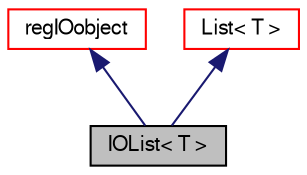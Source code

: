digraph "IOList&lt; T &gt;"
{
  bgcolor="transparent";
  edge [fontname="FreeSans",fontsize="10",labelfontname="FreeSans",labelfontsize="10"];
  node [fontname="FreeSans",fontsize="10",shape=record];
  Node10 [label="IOList\< T \>",height=0.2,width=0.4,color="black", fillcolor="grey75", style="filled", fontcolor="black"];
  Node11 -> Node10 [dir="back",color="midnightblue",fontsize="10",style="solid",fontname="FreeSans"];
  Node11 [label="regIOobject",height=0.2,width=0.4,color="red",URL="$a26334.html",tooltip="regIOobject is an abstract class derived from IOobject to handle automatic object registration with t..."];
  Node18 -> Node10 [dir="back",color="midnightblue",fontsize="10",style="solid",fontname="FreeSans"];
  Node18 [label="List\< T \>",height=0.2,width=0.4,color="red",URL="$a25694.html",tooltip="A 1D array of objects of type <T>, where the size of the vector is known and used for subscript bound..."];
}
